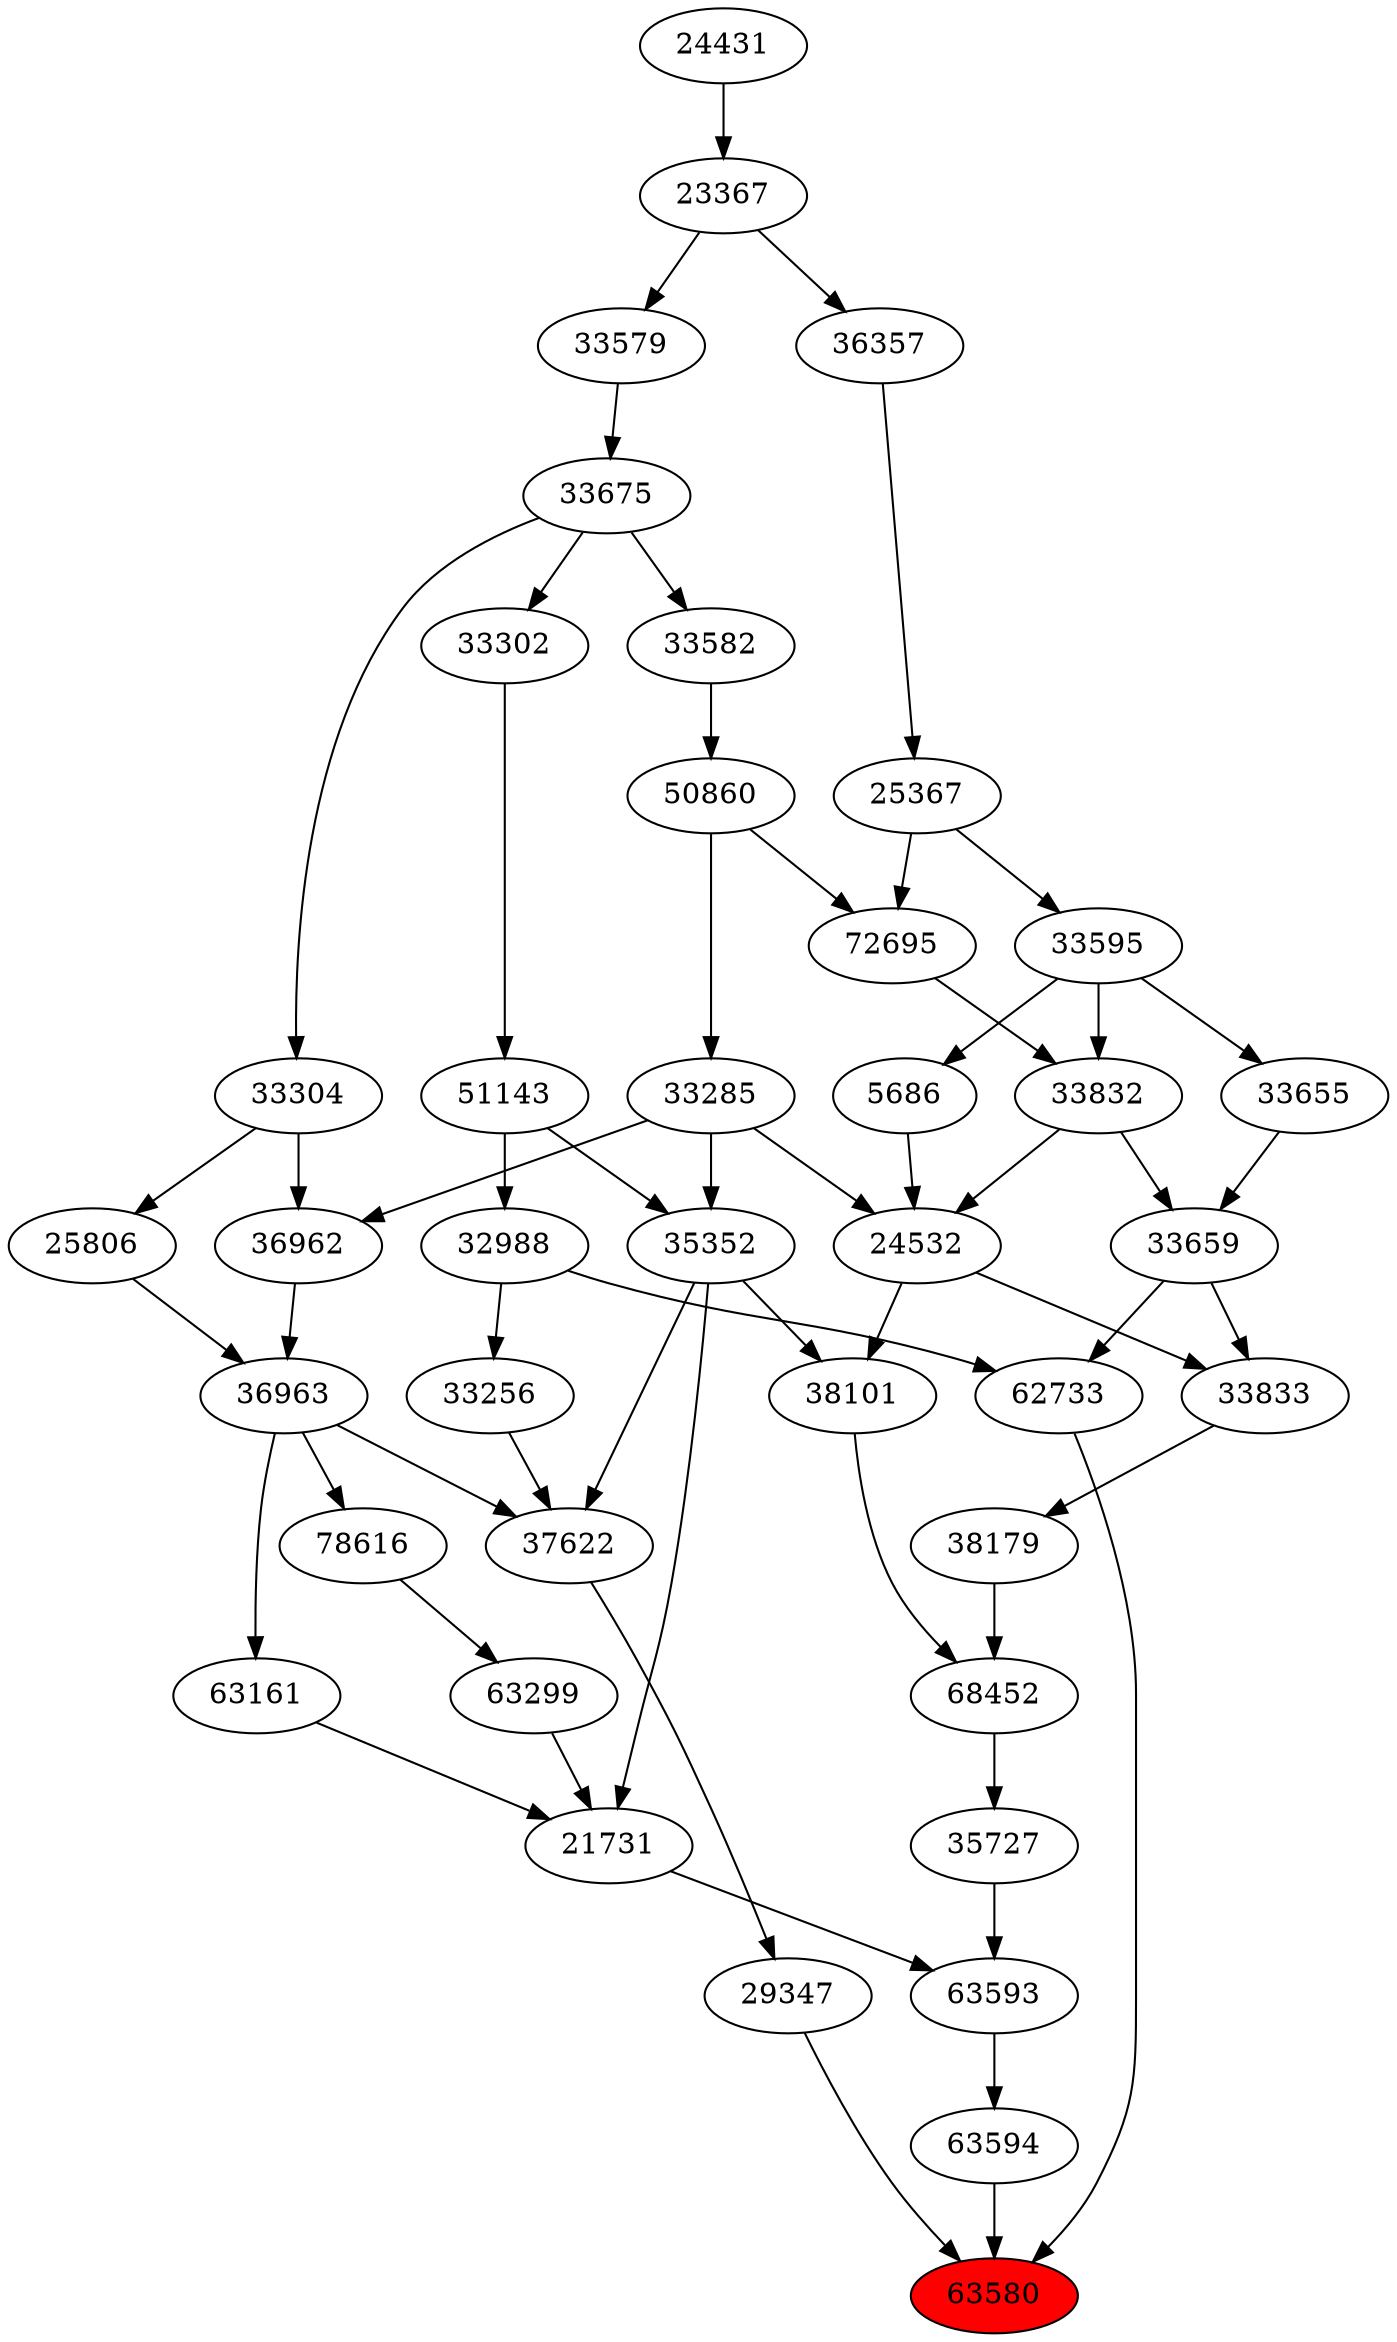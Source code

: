 strict digraph{ 
63580 [label="63580" fillcolor=red style=filled]
63594 -> 63580
62733 -> 63580
29347 -> 63580
63594 [label="63594"]
63593 -> 63594
62733 [label="62733"]
32988 -> 62733
33659 -> 62733
29347 [label="29347"]
37622 -> 29347
63593 [label="63593"]
21731 -> 63593
35727 -> 63593
32988 [label="32988"]
51143 -> 32988
33659 [label="33659"]
33655 -> 33659
33832 -> 33659
37622 [label="37622"]
36963 -> 37622
35352 -> 37622
33256 -> 37622
21731 [label="21731"]
35352 -> 21731
63161 -> 21731
63299 -> 21731
35727 [label="35727"]
68452 -> 35727
51143 [label="51143"]
33302 -> 51143
33655 [label="33655"]
33595 -> 33655
33832 [label="33832"]
72695 -> 33832
33595 -> 33832
36963 [label="36963"]
36962 -> 36963
25806 -> 36963
35352 [label="35352"]
33285 -> 35352
51143 -> 35352
33256 [label="33256"]
32988 -> 33256
63161 [label="63161"]
36963 -> 63161
63299 [label="63299"]
78616 -> 63299
68452 [label="68452"]
38179 -> 68452
38101 -> 68452
33302 [label="33302"]
33675 -> 33302
33595 [label="33595"]
25367 -> 33595
72695 [label="72695"]
50860 -> 72695
25367 -> 72695
36962 [label="36962"]
33285 -> 36962
33304 -> 36962
25806 [label="25806"]
33304 -> 25806
33285 [label="33285"]
50860 -> 33285
78616 [label="78616"]
36963 -> 78616
38179 [label="38179"]
33833 -> 38179
38101 [label="38101"]
24532 -> 38101
35352 -> 38101
33675 [label="33675"]
33579 -> 33675
25367 [label="25367"]
36357 -> 25367
50860 [label="50860"]
33582 -> 50860
33304 [label="33304"]
33675 -> 33304
33833 [label="33833"]
33659 -> 33833
24532 -> 33833
24532 [label="24532"]
33285 -> 24532
5686 -> 24532
33832 -> 24532
33579 [label="33579"]
23367 -> 33579
36357 [label="36357"]
23367 -> 36357
33582 [label="33582"]
33675 -> 33582
5686 [label="5686"]
33595 -> 5686
23367 [label="23367"]
24431 -> 23367
24431 [label="24431"]
}